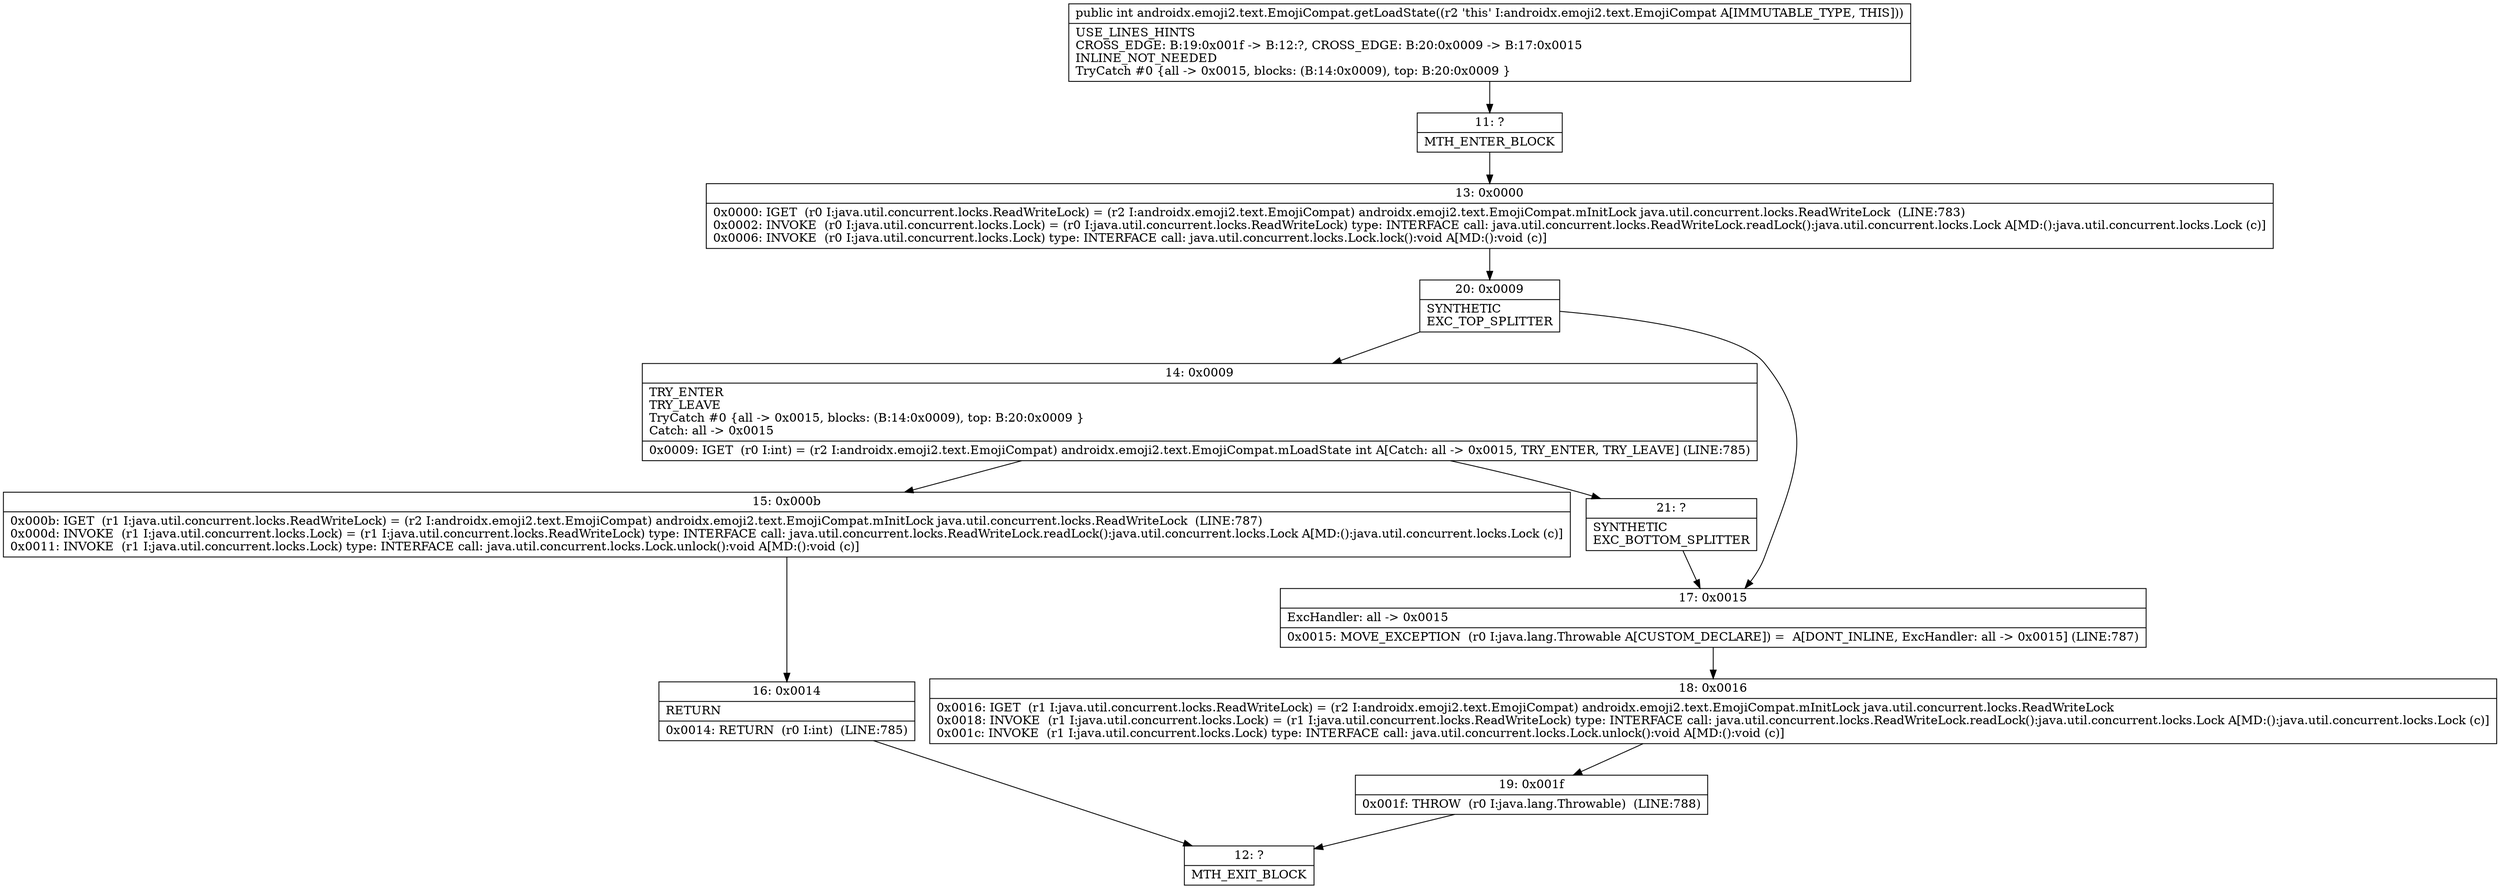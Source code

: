 digraph "CFG forandroidx.emoji2.text.EmojiCompat.getLoadState()I" {
Node_11 [shape=record,label="{11\:\ ?|MTH_ENTER_BLOCK\l}"];
Node_13 [shape=record,label="{13\:\ 0x0000|0x0000: IGET  (r0 I:java.util.concurrent.locks.ReadWriteLock) = (r2 I:androidx.emoji2.text.EmojiCompat) androidx.emoji2.text.EmojiCompat.mInitLock java.util.concurrent.locks.ReadWriteLock  (LINE:783)\l0x0002: INVOKE  (r0 I:java.util.concurrent.locks.Lock) = (r0 I:java.util.concurrent.locks.ReadWriteLock) type: INTERFACE call: java.util.concurrent.locks.ReadWriteLock.readLock():java.util.concurrent.locks.Lock A[MD:():java.util.concurrent.locks.Lock (c)]\l0x0006: INVOKE  (r0 I:java.util.concurrent.locks.Lock) type: INTERFACE call: java.util.concurrent.locks.Lock.lock():void A[MD:():void (c)]\l}"];
Node_20 [shape=record,label="{20\:\ 0x0009|SYNTHETIC\lEXC_TOP_SPLITTER\l}"];
Node_14 [shape=record,label="{14\:\ 0x0009|TRY_ENTER\lTRY_LEAVE\lTryCatch #0 \{all \-\> 0x0015, blocks: (B:14:0x0009), top: B:20:0x0009 \}\lCatch: all \-\> 0x0015\l|0x0009: IGET  (r0 I:int) = (r2 I:androidx.emoji2.text.EmojiCompat) androidx.emoji2.text.EmojiCompat.mLoadState int A[Catch: all \-\> 0x0015, TRY_ENTER, TRY_LEAVE] (LINE:785)\l}"];
Node_15 [shape=record,label="{15\:\ 0x000b|0x000b: IGET  (r1 I:java.util.concurrent.locks.ReadWriteLock) = (r2 I:androidx.emoji2.text.EmojiCompat) androidx.emoji2.text.EmojiCompat.mInitLock java.util.concurrent.locks.ReadWriteLock  (LINE:787)\l0x000d: INVOKE  (r1 I:java.util.concurrent.locks.Lock) = (r1 I:java.util.concurrent.locks.ReadWriteLock) type: INTERFACE call: java.util.concurrent.locks.ReadWriteLock.readLock():java.util.concurrent.locks.Lock A[MD:():java.util.concurrent.locks.Lock (c)]\l0x0011: INVOKE  (r1 I:java.util.concurrent.locks.Lock) type: INTERFACE call: java.util.concurrent.locks.Lock.unlock():void A[MD:():void (c)]\l}"];
Node_16 [shape=record,label="{16\:\ 0x0014|RETURN\l|0x0014: RETURN  (r0 I:int)  (LINE:785)\l}"];
Node_12 [shape=record,label="{12\:\ ?|MTH_EXIT_BLOCK\l}"];
Node_21 [shape=record,label="{21\:\ ?|SYNTHETIC\lEXC_BOTTOM_SPLITTER\l}"];
Node_17 [shape=record,label="{17\:\ 0x0015|ExcHandler: all \-\> 0x0015\l|0x0015: MOVE_EXCEPTION  (r0 I:java.lang.Throwable A[CUSTOM_DECLARE]) =  A[DONT_INLINE, ExcHandler: all \-\> 0x0015] (LINE:787)\l}"];
Node_18 [shape=record,label="{18\:\ 0x0016|0x0016: IGET  (r1 I:java.util.concurrent.locks.ReadWriteLock) = (r2 I:androidx.emoji2.text.EmojiCompat) androidx.emoji2.text.EmojiCompat.mInitLock java.util.concurrent.locks.ReadWriteLock \l0x0018: INVOKE  (r1 I:java.util.concurrent.locks.Lock) = (r1 I:java.util.concurrent.locks.ReadWriteLock) type: INTERFACE call: java.util.concurrent.locks.ReadWriteLock.readLock():java.util.concurrent.locks.Lock A[MD:():java.util.concurrent.locks.Lock (c)]\l0x001c: INVOKE  (r1 I:java.util.concurrent.locks.Lock) type: INTERFACE call: java.util.concurrent.locks.Lock.unlock():void A[MD:():void (c)]\l}"];
Node_19 [shape=record,label="{19\:\ 0x001f|0x001f: THROW  (r0 I:java.lang.Throwable)  (LINE:788)\l}"];
MethodNode[shape=record,label="{public int androidx.emoji2.text.EmojiCompat.getLoadState((r2 'this' I:androidx.emoji2.text.EmojiCompat A[IMMUTABLE_TYPE, THIS]))  | USE_LINES_HINTS\lCROSS_EDGE: B:19:0x001f \-\> B:12:?, CROSS_EDGE: B:20:0x0009 \-\> B:17:0x0015\lINLINE_NOT_NEEDED\lTryCatch #0 \{all \-\> 0x0015, blocks: (B:14:0x0009), top: B:20:0x0009 \}\l}"];
MethodNode -> Node_11;Node_11 -> Node_13;
Node_13 -> Node_20;
Node_20 -> Node_14;
Node_20 -> Node_17;
Node_14 -> Node_15;
Node_14 -> Node_21;
Node_15 -> Node_16;
Node_16 -> Node_12;
Node_21 -> Node_17;
Node_17 -> Node_18;
Node_18 -> Node_19;
Node_19 -> Node_12;
}

